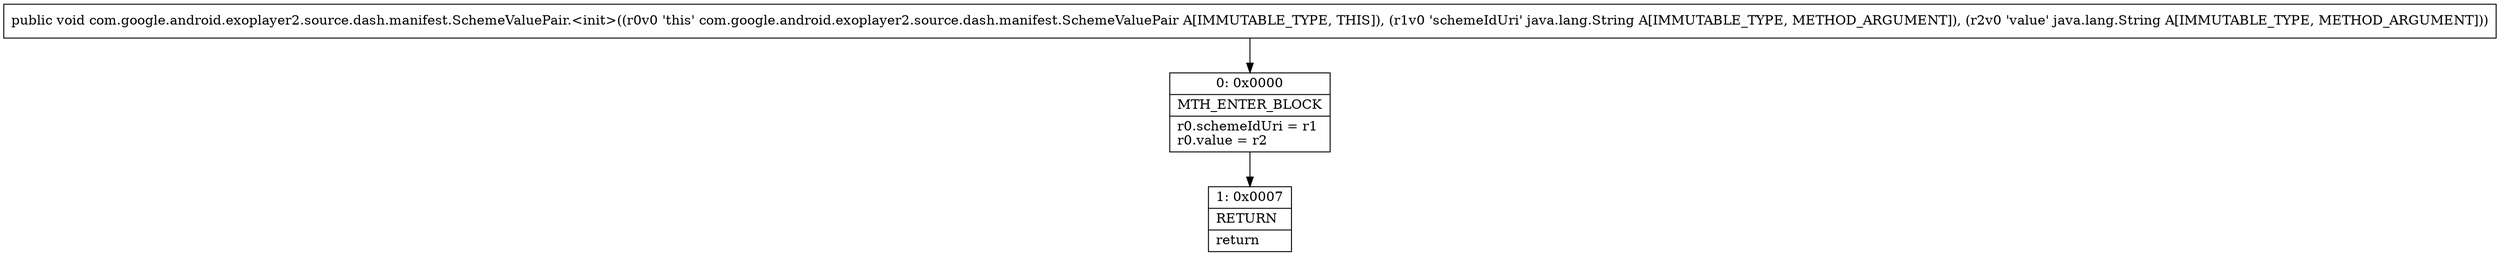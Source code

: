 digraph "CFG forcom.google.android.exoplayer2.source.dash.manifest.SchemeValuePair.\<init\>(Ljava\/lang\/String;Ljava\/lang\/String;)V" {
Node_0 [shape=record,label="{0\:\ 0x0000|MTH_ENTER_BLOCK\l|r0.schemeIdUri = r1\lr0.value = r2\l}"];
Node_1 [shape=record,label="{1\:\ 0x0007|RETURN\l|return\l}"];
MethodNode[shape=record,label="{public void com.google.android.exoplayer2.source.dash.manifest.SchemeValuePair.\<init\>((r0v0 'this' com.google.android.exoplayer2.source.dash.manifest.SchemeValuePair A[IMMUTABLE_TYPE, THIS]), (r1v0 'schemeIdUri' java.lang.String A[IMMUTABLE_TYPE, METHOD_ARGUMENT]), (r2v0 'value' java.lang.String A[IMMUTABLE_TYPE, METHOD_ARGUMENT])) }"];
MethodNode -> Node_0;
Node_0 -> Node_1;
}

